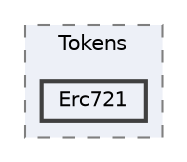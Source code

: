 digraph "Starknet Unity/WebGL/Scripts/Tokens/Erc721"
{
 // LATEX_PDF_SIZE
  bgcolor="transparent";
  edge [fontname=Helvetica,fontsize=10,labelfontname=Helvetica,labelfontsize=10];
  node [fontname=Helvetica,fontsize=10,shape=box,height=0.2,width=0.4];
  compound=true
  subgraph clusterdir_94a5b4f00365077a782022b2b48ec23f {
    graph [ bgcolor="#edf0f7", pencolor="grey50", label="Tokens", fontname=Helvetica,fontsize=10 style="filled,dashed", URL="dir_94a5b4f00365077a782022b2b48ec23f.html",tooltip=""]
  dir_c3ad116ddfe56f291092cfeff3996fdb [label="Erc721", fillcolor="#edf0f7", color="grey25", style="filled,bold", URL="dir_c3ad116ddfe56f291092cfeff3996fdb.html",tooltip=""];
  }
}
